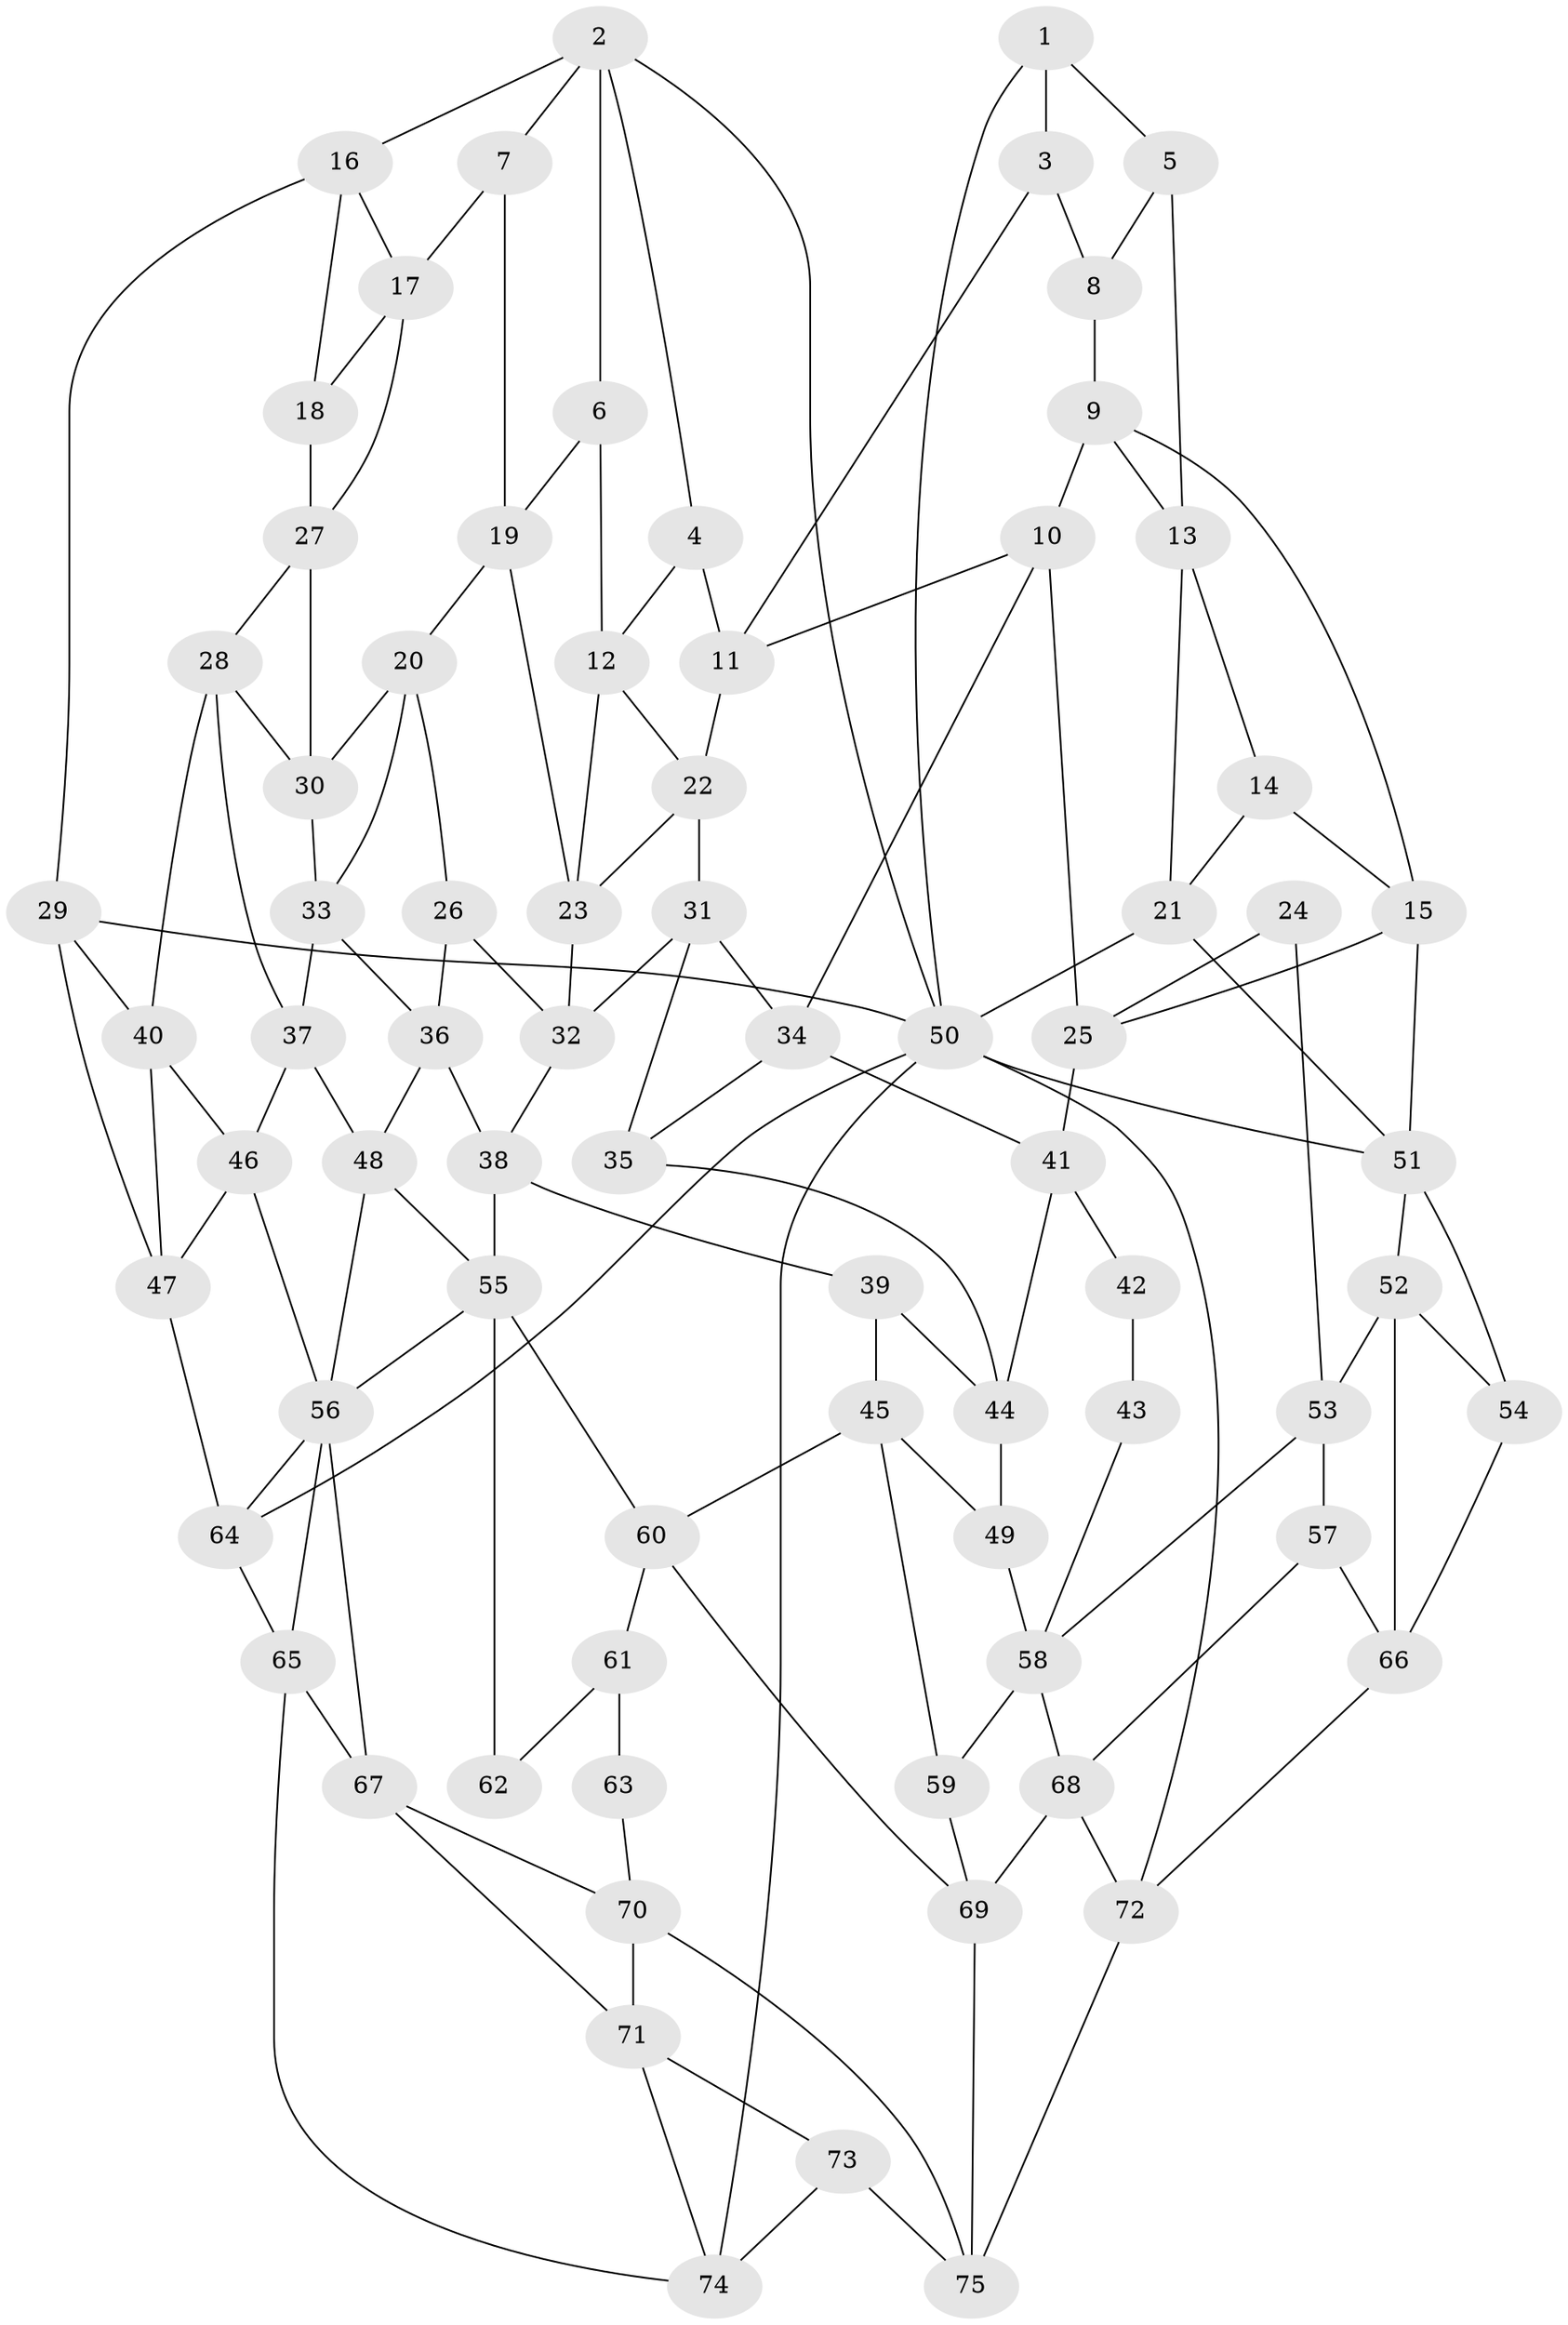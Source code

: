 // original degree distribution, {3: 0.02, 6: 0.26, 4: 0.26, 5: 0.46}
// Generated by graph-tools (version 1.1) at 2025/27/03/09/25 03:27:11]
// undirected, 75 vertices, 141 edges
graph export_dot {
graph [start="1"]
  node [color=gray90,style=filled];
  1;
  2;
  3;
  4;
  5;
  6;
  7;
  8;
  9;
  10;
  11;
  12;
  13;
  14;
  15;
  16;
  17;
  18;
  19;
  20;
  21;
  22;
  23;
  24;
  25;
  26;
  27;
  28;
  29;
  30;
  31;
  32;
  33;
  34;
  35;
  36;
  37;
  38;
  39;
  40;
  41;
  42;
  43;
  44;
  45;
  46;
  47;
  48;
  49;
  50;
  51;
  52;
  53;
  54;
  55;
  56;
  57;
  58;
  59;
  60;
  61;
  62;
  63;
  64;
  65;
  66;
  67;
  68;
  69;
  70;
  71;
  72;
  73;
  74;
  75;
  1 -- 3 [weight=1.0];
  1 -- 5 [weight=1.0];
  1 -- 50 [weight=1.0];
  2 -- 4 [weight=1.0];
  2 -- 6 [weight=1.0];
  2 -- 7 [weight=1.0];
  2 -- 16 [weight=1.0];
  2 -- 50 [weight=1.0];
  3 -- 8 [weight=2.0];
  3 -- 11 [weight=1.0];
  4 -- 11 [weight=1.0];
  4 -- 12 [weight=1.0];
  5 -- 8 [weight=1.0];
  5 -- 13 [weight=1.0];
  6 -- 12 [weight=1.0];
  6 -- 19 [weight=1.0];
  7 -- 17 [weight=1.0];
  7 -- 19 [weight=1.0];
  8 -- 9 [weight=1.0];
  9 -- 10 [weight=1.0];
  9 -- 13 [weight=1.0];
  9 -- 15 [weight=1.0];
  10 -- 11 [weight=1.0];
  10 -- 25 [weight=1.0];
  10 -- 34 [weight=1.0];
  11 -- 22 [weight=1.0];
  12 -- 22 [weight=1.0];
  12 -- 23 [weight=1.0];
  13 -- 14 [weight=1.0];
  13 -- 21 [weight=1.0];
  14 -- 15 [weight=1.0];
  14 -- 21 [weight=1.0];
  15 -- 25 [weight=1.0];
  15 -- 51 [weight=1.0];
  16 -- 17 [weight=1.0];
  16 -- 18 [weight=1.0];
  16 -- 29 [weight=1.0];
  17 -- 18 [weight=1.0];
  17 -- 27 [weight=1.0];
  18 -- 27 [weight=1.0];
  19 -- 20 [weight=1.0];
  19 -- 23 [weight=1.0];
  20 -- 26 [weight=1.0];
  20 -- 30 [weight=1.0];
  20 -- 33 [weight=1.0];
  21 -- 50 [weight=1.0];
  21 -- 51 [weight=1.0];
  22 -- 23 [weight=1.0];
  22 -- 31 [weight=1.0];
  23 -- 32 [weight=1.0];
  24 -- 25 [weight=1.0];
  24 -- 53 [weight=1.0];
  25 -- 41 [weight=1.0];
  26 -- 32 [weight=1.0];
  26 -- 36 [weight=1.0];
  27 -- 28 [weight=1.0];
  27 -- 30 [weight=1.0];
  28 -- 30 [weight=1.0];
  28 -- 37 [weight=1.0];
  28 -- 40 [weight=1.0];
  29 -- 40 [weight=1.0];
  29 -- 47 [weight=1.0];
  29 -- 50 [weight=1.0];
  30 -- 33 [weight=1.0];
  31 -- 32 [weight=1.0];
  31 -- 34 [weight=1.0];
  31 -- 35 [weight=1.0];
  32 -- 38 [weight=1.0];
  33 -- 36 [weight=1.0];
  33 -- 37 [weight=1.0];
  34 -- 35 [weight=1.0];
  34 -- 41 [weight=1.0];
  35 -- 44 [weight=1.0];
  36 -- 38 [weight=1.0];
  36 -- 48 [weight=1.0];
  37 -- 46 [weight=1.0];
  37 -- 48 [weight=1.0];
  38 -- 39 [weight=1.0];
  38 -- 55 [weight=1.0];
  39 -- 44 [weight=1.0];
  39 -- 45 [weight=1.0];
  40 -- 46 [weight=1.0];
  40 -- 47 [weight=1.0];
  41 -- 42 [weight=1.0];
  41 -- 44 [weight=1.0];
  42 -- 43 [weight=2.0];
  43 -- 58 [weight=1.0];
  44 -- 49 [weight=1.0];
  45 -- 49 [weight=1.0];
  45 -- 59 [weight=1.0];
  45 -- 60 [weight=1.0];
  46 -- 47 [weight=1.0];
  46 -- 56 [weight=1.0];
  47 -- 64 [weight=1.0];
  48 -- 55 [weight=1.0];
  48 -- 56 [weight=1.0];
  49 -- 58 [weight=2.0];
  50 -- 51 [weight=1.0];
  50 -- 64 [weight=1.0];
  50 -- 72 [weight=1.0];
  50 -- 74 [weight=1.0];
  51 -- 52 [weight=1.0];
  51 -- 54 [weight=2.0];
  52 -- 53 [weight=3.0];
  52 -- 54 [weight=1.0];
  52 -- 66 [weight=1.0];
  53 -- 57 [weight=1.0];
  53 -- 58 [weight=1.0];
  54 -- 66 [weight=1.0];
  55 -- 56 [weight=1.0];
  55 -- 60 [weight=1.0];
  55 -- 62 [weight=2.0];
  56 -- 64 [weight=1.0];
  56 -- 65 [weight=1.0];
  56 -- 67 [weight=1.0];
  57 -- 66 [weight=1.0];
  57 -- 68 [weight=1.0];
  58 -- 59 [weight=1.0];
  58 -- 68 [weight=1.0];
  59 -- 69 [weight=1.0];
  60 -- 61 [weight=1.0];
  60 -- 69 [weight=1.0];
  61 -- 62 [weight=1.0];
  61 -- 63 [weight=2.0];
  63 -- 70 [weight=1.0];
  64 -- 65 [weight=1.0];
  65 -- 67 [weight=1.0];
  65 -- 74 [weight=1.0];
  66 -- 72 [weight=1.0];
  67 -- 70 [weight=1.0];
  67 -- 71 [weight=1.0];
  68 -- 69 [weight=1.0];
  68 -- 72 [weight=1.0];
  69 -- 75 [weight=1.0];
  70 -- 71 [weight=1.0];
  70 -- 75 [weight=1.0];
  71 -- 73 [weight=1.0];
  71 -- 74 [weight=1.0];
  72 -- 75 [weight=1.0];
  73 -- 74 [weight=1.0];
  73 -- 75 [weight=1.0];
}
